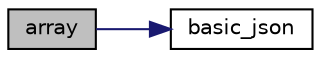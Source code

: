 digraph "array"
{
 // LATEX_PDF_SIZE
  edge [fontname="Helvetica",fontsize="10",labelfontname="Helvetica",labelfontsize="10"];
  node [fontname="Helvetica",fontsize="10",shape=record];
  rankdir="LR";
  Node1 [label="array",height=0.2,width=0.4,color="black", fillcolor="grey75", style="filled", fontcolor="black",tooltip="explicitly create an array from an initializer list"];
  Node1 -> Node2 [color="midnightblue",fontsize="10",style="solid",fontname="Helvetica"];
  Node2 [label="basic_json",height=0.2,width=0.4,color="black", fillcolor="white", style="filled",URL="$classnlohmann_1_1basic__json.html#af2ec44358263a76e8289454bd0514f69",tooltip="create an empty value with a given type"];
}
